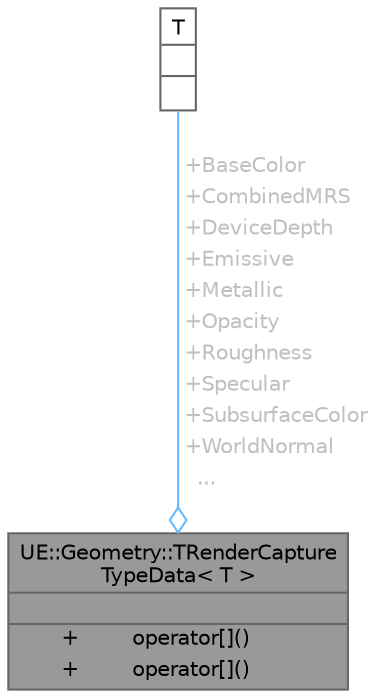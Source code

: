 digraph "UE::Geometry::TRenderCaptureTypeData&lt; T &gt;"
{
 // INTERACTIVE_SVG=YES
 // LATEX_PDF_SIZE
  bgcolor="transparent";
  edge [fontname=Helvetica,fontsize=10,labelfontname=Helvetica,labelfontsize=10];
  node [fontname=Helvetica,fontsize=10,shape=box,height=0.2,width=0.4];
  Node1 [id="Node000001",shape=plain,label=<<TABLE CELLBORDER="0" BORDER="1"><TR><TD COLSPAN="2" CELLPADDING="1" CELLSPACING="0">UE::Geometry::TRenderCapture<BR ALIGN="LEFT"/>TypeData&lt; T &gt;</TD></TR>
<HR/>
<TR><TD COLSPAN="2" CELLPADDING="1" CELLSPACING="0">&nbsp;</TD></TR>
<HR/>
<TR><TD VALIGN="top" CELLPADDING="1" CELLSPACING="0">+</TD><TD VALIGN="top" ALIGN="LEFT" CELLPADDING="1" CELLSPACING="0">operator[]()<BR ALIGN="LEFT"/></TD></TR>
<TR><TD VALIGN="top" CELLPADDING="1" CELLSPACING="0">+</TD><TD VALIGN="top" ALIGN="LEFT" CELLPADDING="1" CELLSPACING="0">operator[]()<BR ALIGN="LEFT"/></TD></TR>
</TABLE>>
,height=0.2,width=0.4,color="gray40", fillcolor="grey60", style="filled", fontcolor="black",tooltip=" "];
  Node2 -> Node1 [id="edge1_Node000001_Node000002",color="steelblue1",style="solid",tooltip=" ",label=<<TABLE CELLBORDER="0" BORDER="0"><TR><TD VALIGN="top" ALIGN="LEFT" CELLPADDING="1" CELLSPACING="0">+BaseColor</TD></TR>
<TR><TD VALIGN="top" ALIGN="LEFT" CELLPADDING="1" CELLSPACING="0">+CombinedMRS</TD></TR>
<TR><TD VALIGN="top" ALIGN="LEFT" CELLPADDING="1" CELLSPACING="0">+DeviceDepth</TD></TR>
<TR><TD VALIGN="top" ALIGN="LEFT" CELLPADDING="1" CELLSPACING="0">+Emissive</TD></TR>
<TR><TD VALIGN="top" ALIGN="LEFT" CELLPADDING="1" CELLSPACING="0">+Metallic</TD></TR>
<TR><TD VALIGN="top" ALIGN="LEFT" CELLPADDING="1" CELLSPACING="0">+Opacity</TD></TR>
<TR><TD VALIGN="top" ALIGN="LEFT" CELLPADDING="1" CELLSPACING="0">+Roughness</TD></TR>
<TR><TD VALIGN="top" ALIGN="LEFT" CELLPADDING="1" CELLSPACING="0">+Specular</TD></TR>
<TR><TD VALIGN="top" ALIGN="LEFT" CELLPADDING="1" CELLSPACING="0">+SubsurfaceColor</TD></TR>
<TR><TD VALIGN="top" ALIGN="LEFT" CELLPADDING="1" CELLSPACING="0">+WorldNormal</TD></TR>
<TR><TD VALIGN="top" ALIGN="LEFT" CELLPADDING="1" CELLSPACING="0">  ...</TD></TR>
</TABLE>> ,fontcolor="grey" ,arrowhead="odiamond"];
  Node2 [id="Node000002",shape=plain,label=<<TABLE CELLBORDER="0" BORDER="1"><TR><TD COLSPAN="2" CELLPADDING="1" CELLSPACING="0">T</TD></TR>
<HR/>
<TR><TD COLSPAN="2" CELLPADDING="1" CELLSPACING="0">&nbsp;</TD></TR>
<HR/>
<TR><TD COLSPAN="2" CELLPADDING="1" CELLSPACING="0">&nbsp;</TD></TR>
</TABLE>>
,height=0.2,width=0.4,color="gray40", fillcolor="white", style="filled",tooltip=" "];
}

